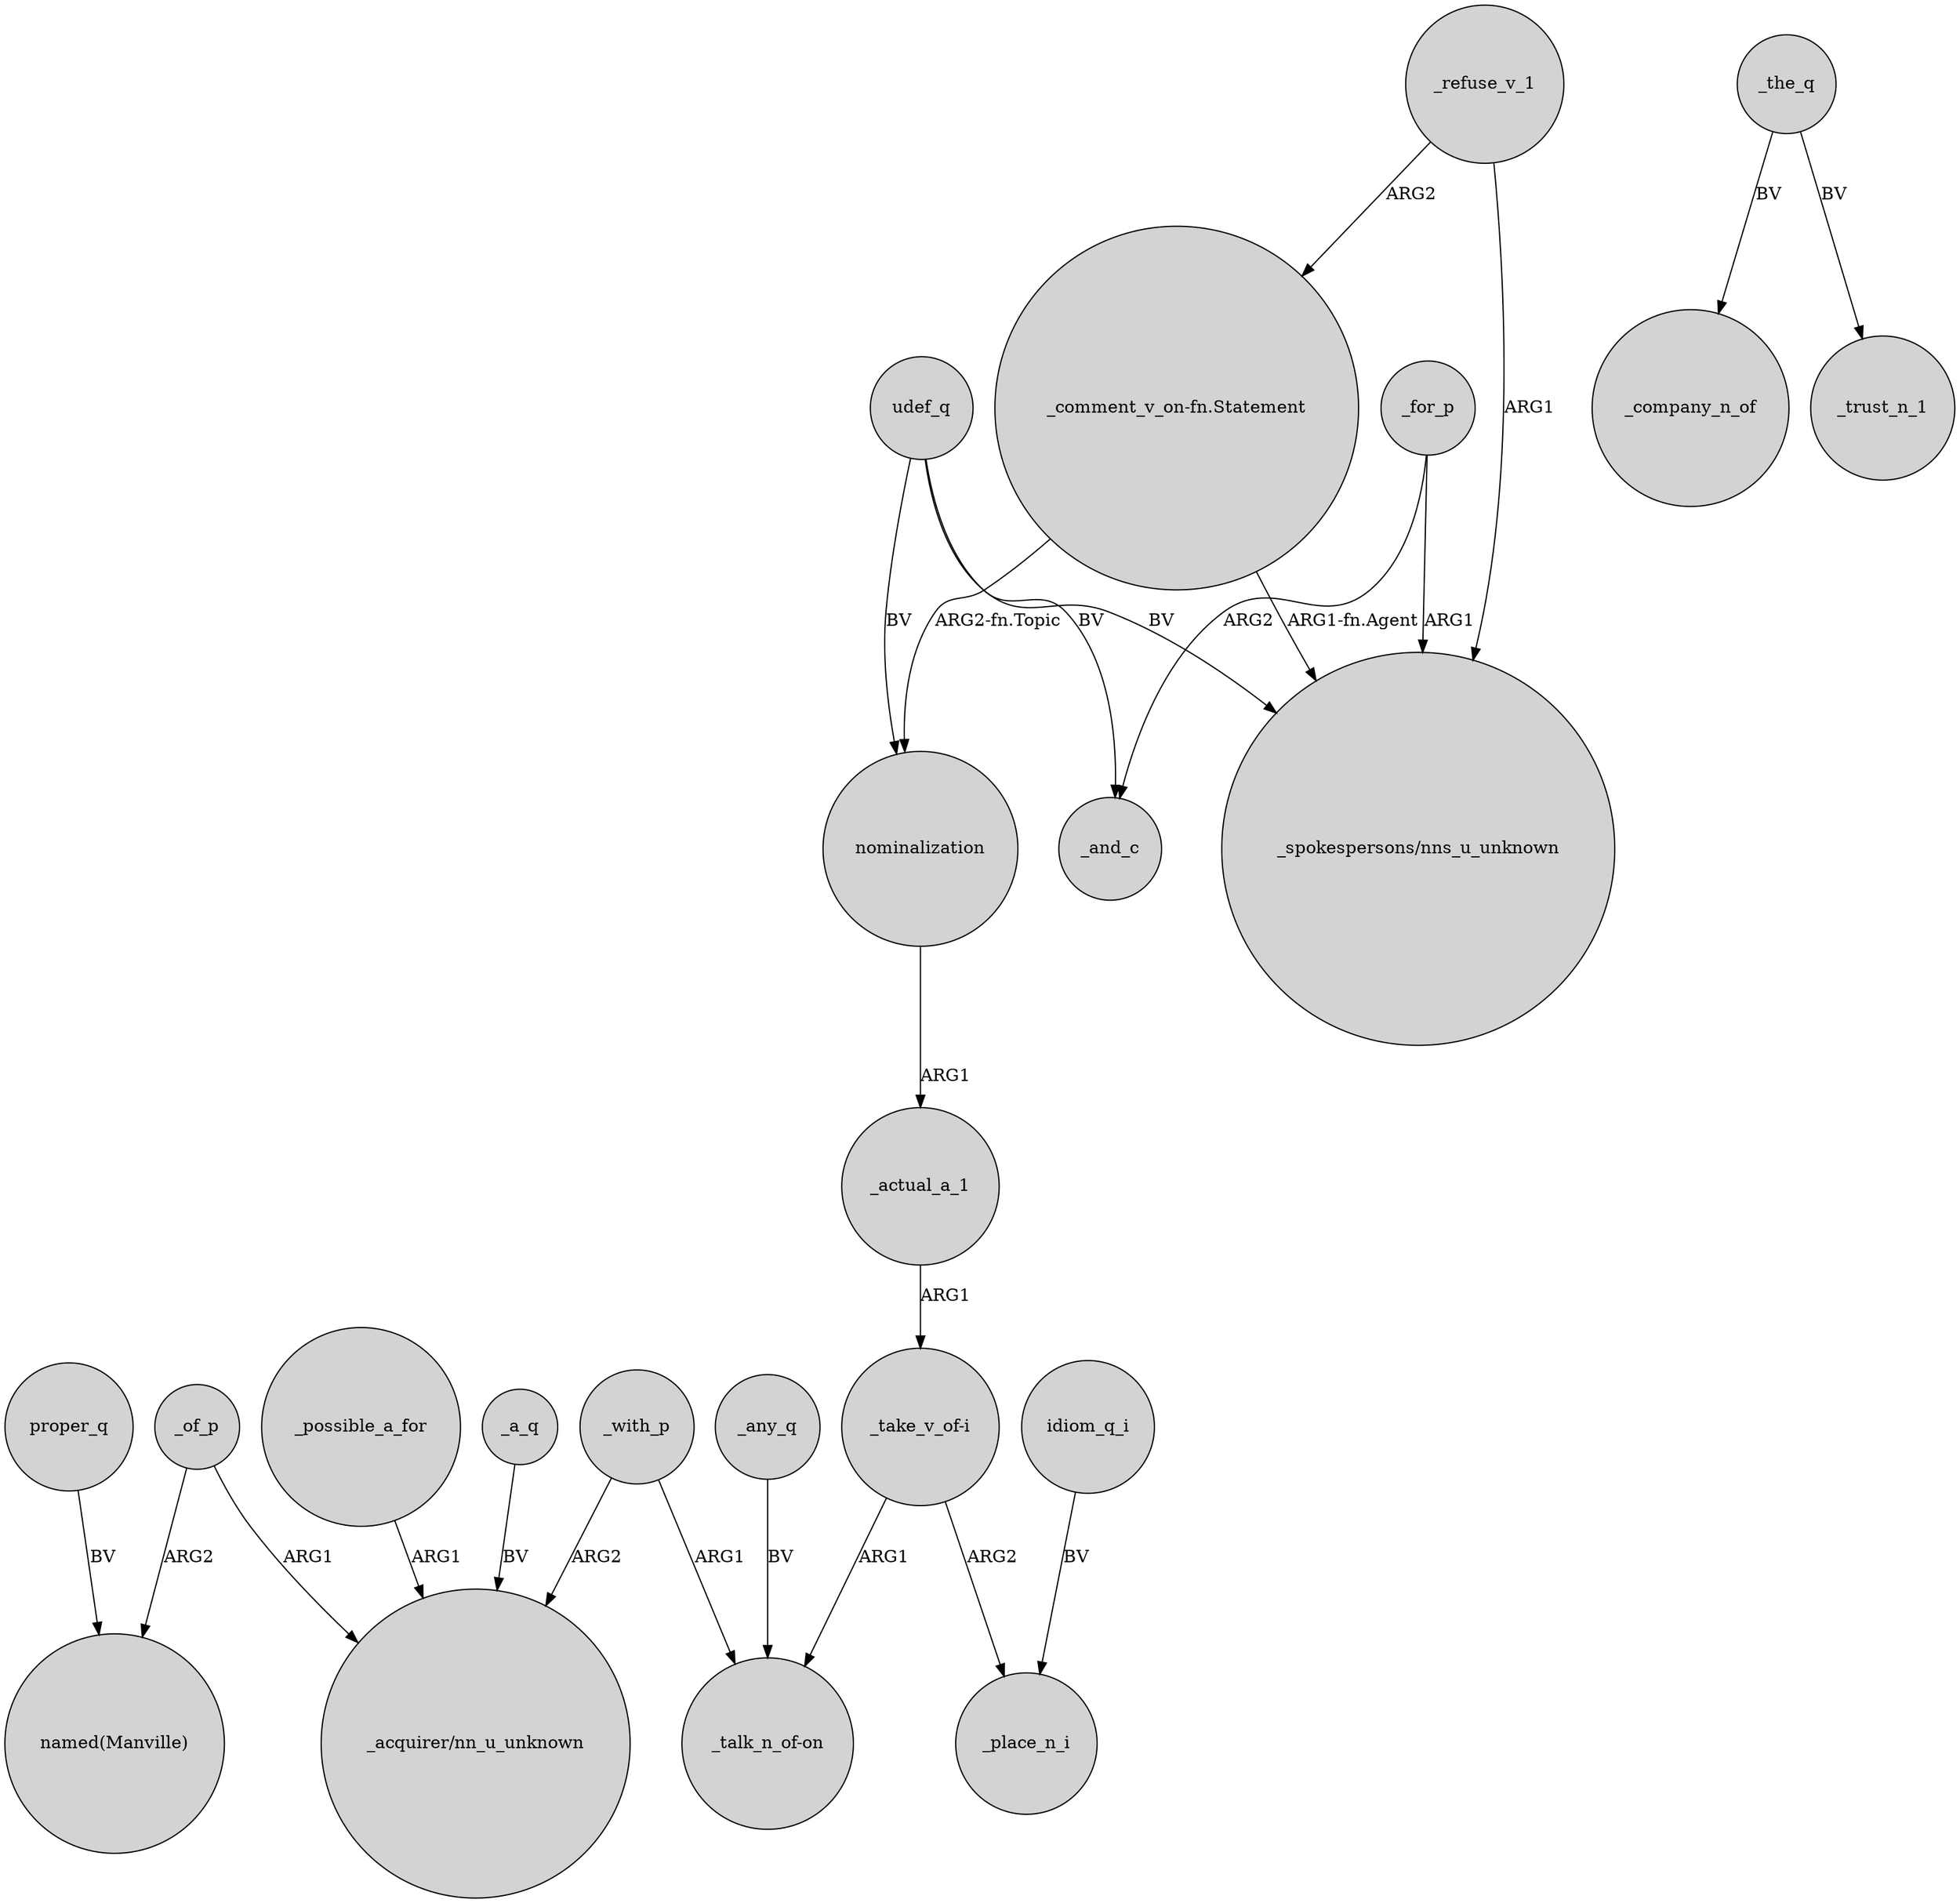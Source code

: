 digraph {
	node [shape=circle style=filled]
	_of_p -> "named(Manville)" [label=ARG2]
	proper_q -> "named(Manville)" [label=BV]
	"_comment_v_on-fn.Statement" -> "_spokespersons/nns_u_unknown" [label="ARG1-fn.Agent"]
	_any_q -> "_talk_n_of-on" [label=BV]
	_for_p -> _and_c [label=ARG2]
	_for_p -> "_spokespersons/nns_u_unknown" [label=ARG1]
	_with_p -> "_talk_n_of-on" [label=ARG1]
	_possible_a_for -> "_acquirer/nn_u_unknown" [label=ARG1]
	_the_q -> _company_n_of [label=BV]
	"_comment_v_on-fn.Statement" -> nominalization [label="ARG2-fn.Topic"]
	_a_q -> "_acquirer/nn_u_unknown" [label=BV]
	_with_p -> "_acquirer/nn_u_unknown" [label=ARG2]
	_refuse_v_1 -> "_spokespersons/nns_u_unknown" [label=ARG1]
	_of_p -> "_acquirer/nn_u_unknown" [label=ARG1]
	idiom_q_i -> _place_n_i [label=BV]
	udef_q -> "_spokespersons/nns_u_unknown" [label=BV]
	udef_q -> nominalization [label=BV]
	_the_q -> _trust_n_1 [label=BV]
	"_take_v_of-i" -> _place_n_i [label=ARG2]
	nominalization -> _actual_a_1 [label=ARG1]
	"_take_v_of-i" -> "_talk_n_of-on" [label=ARG1]
	_actual_a_1 -> "_take_v_of-i" [label=ARG1]
	udef_q -> _and_c [label=BV]
	_refuse_v_1 -> "_comment_v_on-fn.Statement" [label=ARG2]
}
